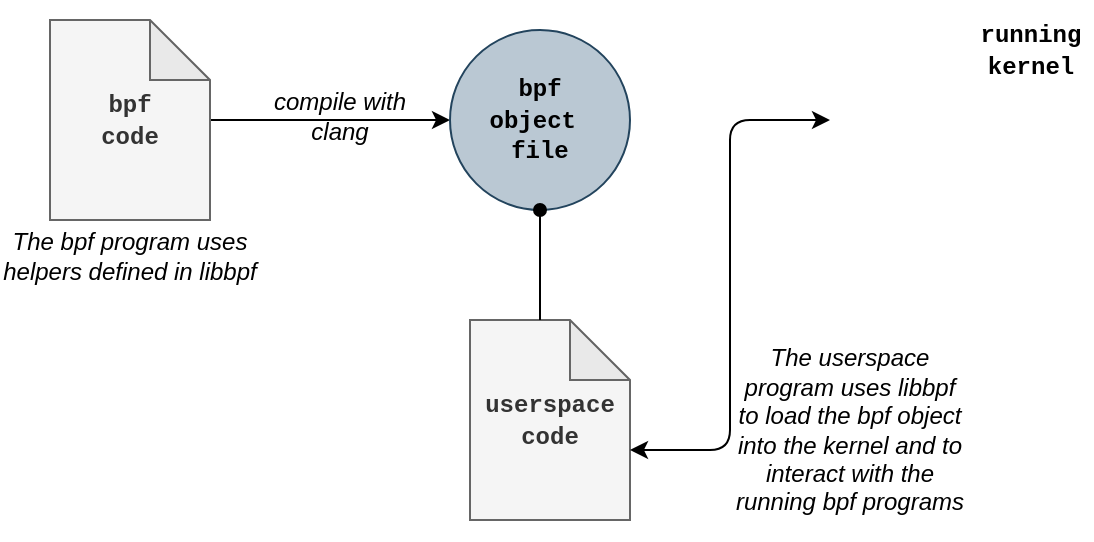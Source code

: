<mxfile version="14.4.4" type="device"><diagram id="6j1S8jWlg0be_vXcpbkE" name="Page-1"><mxGraphModel dx="1188" dy="611" grid="1" gridSize="10" guides="1" tooltips="1" connect="1" arrows="1" fold="1" page="1" pageScale="1" pageWidth="850" pageHeight="1100" math="0" shadow="0"><root><mxCell id="0"/><mxCell id="1" parent="0"/><mxCell id="y0qJtRlN23K5p7zxMkrT-4" style="edgeStyle=orthogonalEdgeStyle;rounded=0;orthogonalLoop=1;jettySize=auto;html=1;entryX=0;entryY=0.5;entryDx=0;entryDy=0;" edge="1" parent="1" source="y0qJtRlN23K5p7zxMkrT-2" target="y0qJtRlN23K5p7zxMkrT-3"><mxGeometry relative="1" as="geometry"/></mxCell><mxCell id="y0qJtRlN23K5p7zxMkrT-2" value="&lt;font face=&quot;Courier New&quot;&gt;&lt;b&gt;bpf&lt;br&gt;code&lt;/b&gt;&lt;/font&gt;" style="shape=note;whiteSpace=wrap;html=1;backgroundOutline=1;darkOpacity=0.05;fillColor=#f5f5f5;strokeColor=#666666;fontColor=#333333;" vertex="1" parent="1"><mxGeometry x="50" y="140" width="80" height="100" as="geometry"/></mxCell><mxCell id="y0qJtRlN23K5p7zxMkrT-3" value="&lt;b&gt;&lt;font face=&quot;Courier New&quot;&gt;bpf&lt;br&gt;object&amp;nbsp;&lt;br&gt;file&lt;/font&gt;&lt;/b&gt;" style="ellipse;whiteSpace=wrap;html=1;aspect=fixed;fillColor=#bac8d3;strokeColor=#23445d;" vertex="1" parent="1"><mxGeometry x="250" y="145" width="90" height="90" as="geometry"/></mxCell><mxCell id="y0qJtRlN23K5p7zxMkrT-5" value="&lt;font face=&quot;Courier New&quot;&gt;&lt;b&gt;userspace&lt;br&gt;code&lt;/b&gt;&lt;/font&gt;" style="shape=note;whiteSpace=wrap;html=1;backgroundOutline=1;darkOpacity=0.05;fillColor=#f5f5f5;strokeColor=#666666;fontColor=#333333;" vertex="1" parent="1"><mxGeometry x="260" y="290" width="80" height="100" as="geometry"/></mxCell><mxCell id="y0qJtRlN23K5p7zxMkrT-6" value="" style="endArrow=none;html=1;exitX=0.5;exitY=1;exitDx=0;exitDy=0;fontStyle=1;startArrow=oval;startFill=1;endFill=0;" edge="1" parent="1" source="y0qJtRlN23K5p7zxMkrT-3"><mxGeometry width="50" height="50" relative="1" as="geometry"><mxPoint x="340" y="220" as="sourcePoint"/><mxPoint x="295" y="290" as="targetPoint"/></mxGeometry></mxCell><mxCell id="y0qJtRlN23K5p7zxMkrT-9" value="" style="shape=image;verticalLabelPosition=bottom;labelBackgroundColor=#ffffff;verticalAlign=top;aspect=fixed;imageAspect=0;image=https://freepngimg.com/thumb/penguin/75902-tux-kernel-racer-penguins-linux-penguin.png;" vertex="1" parent="1"><mxGeometry x="440" y="130" width="99" height="120" as="geometry"/></mxCell><mxCell id="y0qJtRlN23K5p7zxMkrT-11" value="" style="endArrow=classic;startArrow=classic;html=1;exitX=0;exitY=0;exitDx=80;exitDy=65;exitPerimeter=0;entryX=0;entryY=0.5;entryDx=0;entryDy=0;" edge="1" parent="1" source="y0qJtRlN23K5p7zxMkrT-5" target="y0qJtRlN23K5p7zxMkrT-9"><mxGeometry width="50" height="50" relative="1" as="geometry"><mxPoint x="340" y="390" as="sourcePoint"/><mxPoint x="390" y="340" as="targetPoint"/><Array as="points"><mxPoint x="390" y="355"/><mxPoint x="390" y="190"/></Array></mxGeometry></mxCell><mxCell id="y0qJtRlN23K5p7zxMkrT-12" value="compile with&lt;br&gt;clang" style="text;html=1;strokeColor=none;fillColor=none;align=center;verticalAlign=middle;whiteSpace=wrap;rounded=0;fontStyle=2" vertex="1" parent="1"><mxGeometry x="160" y="178" width="70" height="20" as="geometry"/></mxCell><mxCell id="y0qJtRlN23K5p7zxMkrT-13" value="&lt;i&gt;The userspace program uses libbpf to load the bpf object into the kernel and to interact with the running bpf programs&lt;/i&gt;" style="text;html=1;strokeColor=none;fillColor=none;align=center;verticalAlign=middle;whiteSpace=wrap;rounded=0;" vertex="1" parent="1"><mxGeometry x="390" y="290" width="120" height="110" as="geometry"/></mxCell><mxCell id="y0qJtRlN23K5p7zxMkrT-14" value="&lt;font face=&quot;Courier New&quot;&gt;&lt;b&gt;running kernel&lt;/b&gt;&lt;/font&gt;" style="text;html=1;strokeColor=none;fillColor=none;align=center;verticalAlign=middle;whiteSpace=wrap;rounded=0;" vertex="1" parent="1"><mxGeometry x="510" y="145" width="61" height="20" as="geometry"/></mxCell><mxCell id="y0qJtRlN23K5p7zxMkrT-15" value="&lt;i&gt;The bpf program uses helpers defined in libbpf&lt;/i&gt;" style="text;html=1;strokeColor=none;fillColor=none;align=center;verticalAlign=middle;whiteSpace=wrap;rounded=0;" vertex="1" parent="1"><mxGeometry x="25" y="203" width="130" height="110" as="geometry"/></mxCell></root></mxGraphModel></diagram></mxfile>